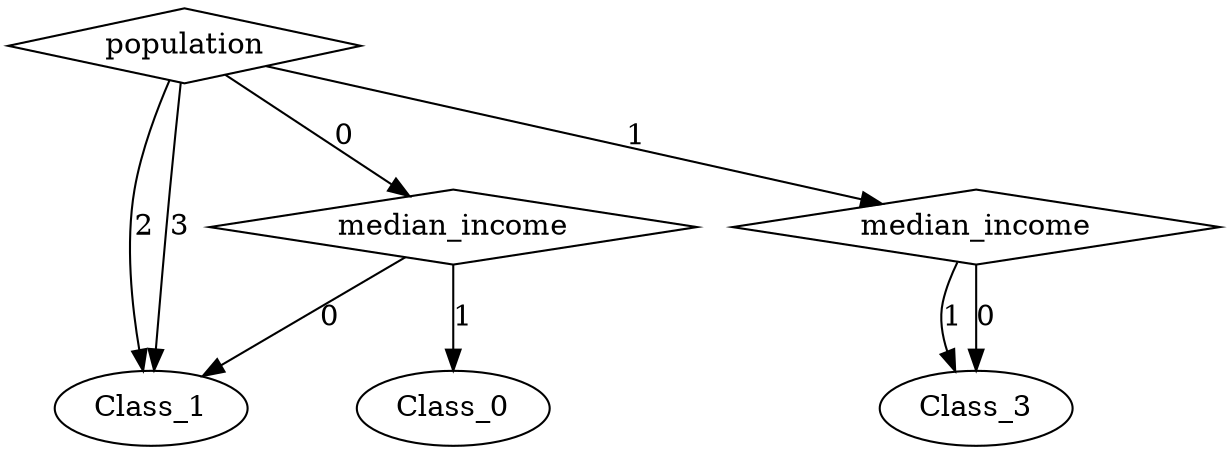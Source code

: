 digraph {
node [label=Class_3,style=""] Class_3
node [label=Class_3,style=""] Class_3
node [label=Class_0,style=""] Class_0
node [label=Class_1,style=""] Class_1
node [label=Class_1,style=""] Class_1
node [label=Class_1,style=""] Class_1
node [label=median_income,shape="diamond",style=""] 2
node [label=median_income,shape="diamond",style=""] 1
node [label=population,shape="diamond",style=""] 0

2 -> Class_3 [label="1"]
2 -> Class_3 [label="0"]
1 -> Class_0 [label="1"]
1 -> Class_1 [label="0"]
0 -> Class_1 [label="3"]
0 -> Class_1 [label="2"]
0 -> 2 [label="1"]
0 -> 1 [label="0"]
}